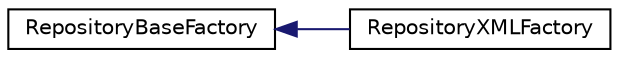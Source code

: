 digraph "Graphical Class Hierarchy"
{
  edge [fontname="Helvetica",fontsize="10",labelfontname="Helvetica",labelfontsize="10"];
  node [fontname="Helvetica",fontsize="10",shape=record];
  rankdir="LR";
  Node0 [label="RepositoryBaseFactory",height=0.2,width=0.4,color="black", fillcolor="white", style="filled",URL="$class_repository_base_factory.html",tooltip="Developed by: Peao (rngs); Generic definition of Repository Factory. "];
  Node0 -> Node1 [dir="back",color="midnightblue",fontsize="10",style="solid",fontname="Helvetica"];
  Node1 [label="RepositoryXMLFactory",height=0.2,width=0.4,color="black", fillcolor="white", style="filled",URL="$class_repository_x_m_l_factory.html",tooltip="Developed by: Peao (rngs); All the repositories of XML type should have a method to its creation here..."];
}
